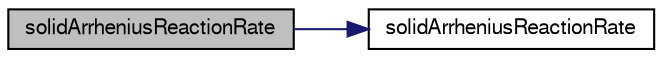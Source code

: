 digraph "solidArrheniusReactionRate"
{
  bgcolor="transparent";
  edge [fontname="FreeSans",fontsize="10",labelfontname="FreeSans",labelfontsize="10"];
  node [fontname="FreeSans",fontsize="10",shape=record];
  rankdir="LR";
  Node3 [label="solidArrheniusReactionRate",height=0.2,width=0.4,color="black", fillcolor="grey75", style="filled", fontcolor="black"];
  Node3 -> Node4 [color="midnightblue",fontsize="10",style="solid",fontname="FreeSans"];
  Node4 [label="solidArrheniusReactionRate",height=0.2,width=0.4,color="black",URL="$a30198.html#a1e943e9c4729e8b2de31e6cf60611839",tooltip="Construct from components. "];
}
